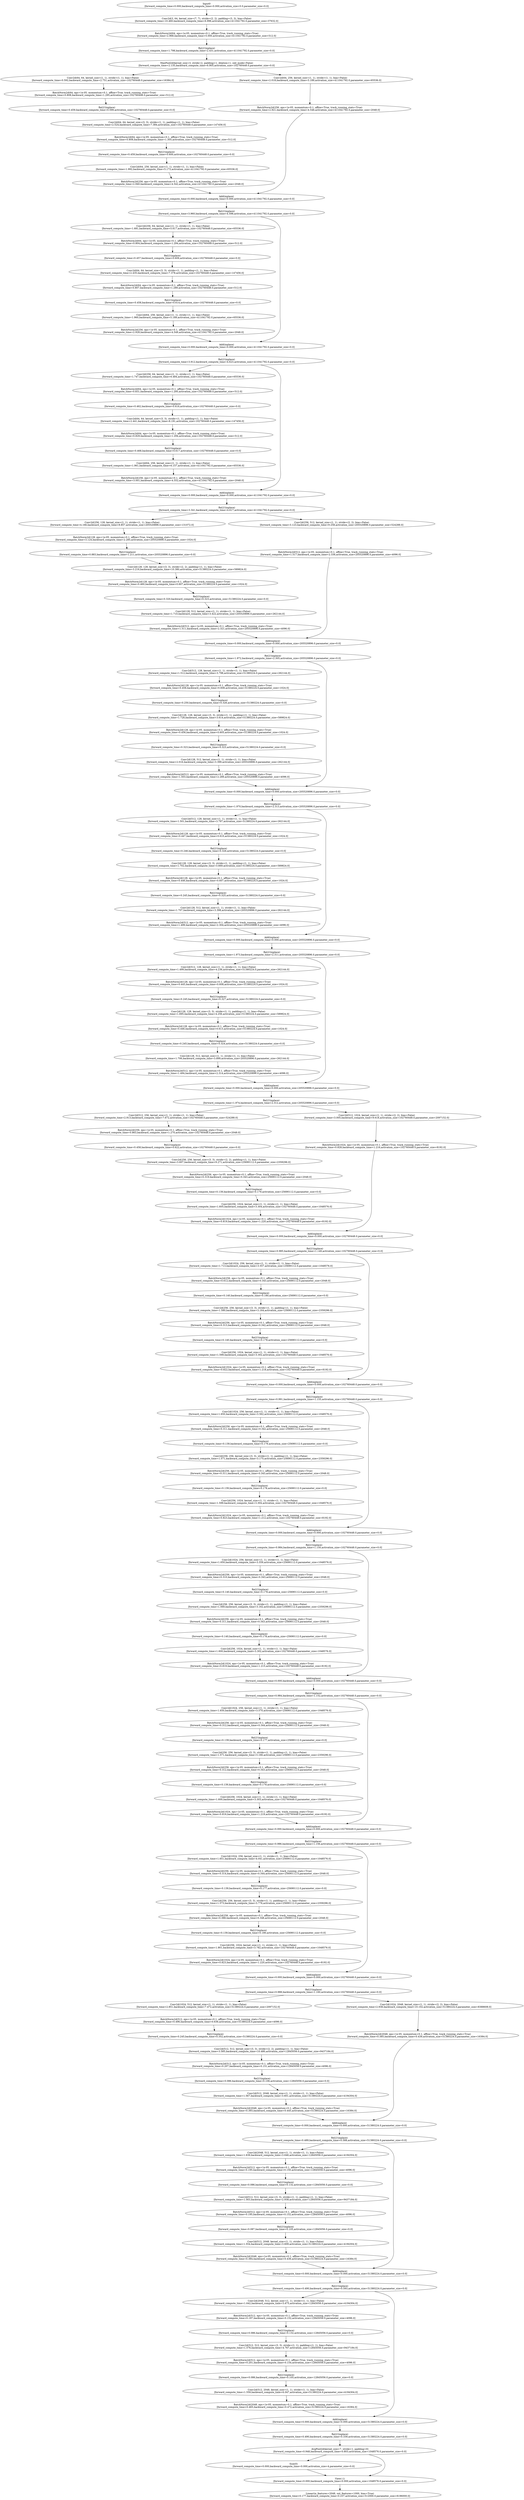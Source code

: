 digraph {
	node1 [label="Input0\n[forward_compute_time=0.000,backward_compute_time=0.000,activation_size=0.0,parameter_size=0.0]"]
	node2 [label="Conv2d(3, 64, kernel_size=(7, 7), stride=(2, 2), padding=(3, 3), bias=False)\n[forward_compute_time=10.460,backward_compute_time=6.996,activation_size=411041792.0,parameter_size=37632.0]"]
	node3 [label="BatchNorm2d(64, eps=1e-05, momentum=0.1, affine=True, track_running_stats=True)\n[forward_compute_time=2.968,backward_compute_time=5.000,activation_size=411041792.0,parameter_size=512.0]"]
	node4 [label="ReLU(inplace)\n[forward_compute_time=1.798,backward_compute_time=2.431,activation_size=411041792.0,parameter_size=0.0]"]
	node5 [label="MaxPool2d(kernel_size=3, stride=2, padding=1, dilation=1, ceil_mode=False)\n[forward_compute_time=2.135,backward_compute_time=6.905,activation_size=102760448.0,parameter_size=0.0]"]
	node6 [label="Conv2d(64, 64, kernel_size=(1, 1), stride=(1, 1), bias=False)\n[forward_compute_time=0.592,backward_compute_time=2.751,activation_size=102760448.0,parameter_size=16384.0]"]
	node7 [label="BatchNorm2d(64, eps=1e-05, momentum=0.1, affine=True, track_running_stats=True)\n[forward_compute_time=0.808,backward_compute_time=1.295,activation_size=102760448.0,parameter_size=512.0]"]
	node8 [label="ReLU(inplace)\n[forward_compute_time=0.459,backward_compute_time=0.599,activation_size=102760448.0,parameter_size=0.0]"]
	node9 [label="Conv2d(64, 64, kernel_size=(3, 3), stride=(1, 1), padding=(1, 1), bias=False)\n[forward_compute_time=2.524,backward_compute_time=7.384,activation_size=102760448.0,parameter_size=147456.0]"]
	node10 [label="BatchNorm2d(64, eps=1e-05, momentum=0.1, affine=True, track_running_stats=True)\n[forward_compute_time=0.808,backward_compute_time=1.305,activation_size=102760448.0,parameter_size=512.0]"]
	node11 [label="ReLU(inplace)\n[forward_compute_time=0.459,backward_compute_time=0.600,activation_size=102760448.0,parameter_size=0.0]"]
	node12 [label="Conv2d(64, 256, kernel_size=(1, 1), stride=(1, 1), bias=False)\n[forward_compute_time=1.992,backward_compute_time=5.173,activation_size=411041792.0,parameter_size=65536.0]"]
	node13 [label="BatchNorm2d(256, eps=1e-05, momentum=0.1, affine=True, track_running_stats=True)\n[forward_compute_time=2.940,backward_compute_time=4.542,activation_size=411041792.0,parameter_size=2048.0]"]
	node14 [label="Conv2d(64, 256, kernel_size=(1, 1), stride=(1, 1), bias=False)\n[forward_compute_time=2.018,backward_compute_time=5.189,activation_size=411041792.0,parameter_size=65536.0]"]
	node15 [label="BatchNorm2d(256, eps=1e-05, momentum=0.1, affine=True, track_running_stats=True)\n[forward_compute_time=2.921,backward_compute_time=4.546,activation_size=411041792.0,parameter_size=2048.0]"]
	node16 [label="Add(inplace)\n[forward_compute_time=0.000,backward_compute_time=0.000,activation_size=411041792.0,parameter_size=0.0]"]
	node17 [label="ReLU(inplace)\n[forward_compute_time=3.960,backward_compute_time=4.598,activation_size=411041792.0,parameter_size=0.0]"]
	node18 [label="Conv2d(256, 64, kernel_size=(1, 1), stride=(1, 1), bias=False)\n[forward_compute_time=1.681,backward_compute_time=5.617,activation_size=102760448.0,parameter_size=65536.0]"]
	node19 [label="BatchNorm2d(64, eps=1e-05, momentum=0.1, affine=True, track_running_stats=True)\n[forward_compute_time=0.804,backward_compute_time=1.294,activation_size=102760448.0,parameter_size=512.0]"]
	node20 [label="ReLU(inplace)\n[forward_compute_time=0.457,backward_compute_time=0.609,activation_size=102760448.0,parameter_size=0.0]"]
	node21 [label="Conv2d(64, 64, kernel_size=(3, 3), stride=(1, 1), padding=(1, 1), bias=False)\n[forward_compute_time=2.435,backward_compute_time=7.378,activation_size=102760448.0,parameter_size=147456.0]"]
	node22 [label="BatchNorm2d(64, eps=1e-05, momentum=0.1, affine=True, track_running_stats=True)\n[forward_compute_time=0.807,backward_compute_time=1.289,activation_size=102760448.0,parameter_size=512.0]"]
	node23 [label="ReLU(inplace)\n[forward_compute_time=0.458,backward_compute_time=0.614,activation_size=102760448.0,parameter_size=0.0]"]
	node24 [label="Conv2d(64, 256, kernel_size=(1, 1), stride=(1, 1), bias=False)\n[forward_compute_time=1.960,backward_compute_time=5.189,activation_size=411041792.0,parameter_size=65536.0]"]
	node25 [label="BatchNorm2d(256, eps=1e-05, momentum=0.1, affine=True, track_running_stats=True)\n[forward_compute_time=2.928,backward_compute_time=4.549,activation_size=411041792.0,parameter_size=2048.0]"]
	node26 [label="Add(inplace)\n[forward_compute_time=0.000,backward_compute_time=0.000,activation_size=411041792.0,parameter_size=0.0]"]
	node27 [label="ReLU(inplace)\n[forward_compute_time=3.912,backward_compute_time=4.623,activation_size=411041792.0,parameter_size=0.0]"]
	node28 [label="Conv2d(256, 64, kernel_size=(1, 1), stride=(1, 1), bias=False)\n[forward_compute_time=1.747,backward_compute_time=6.484,activation_size=102760448.0,parameter_size=65536.0]"]
	node29 [label="BatchNorm2d(64, eps=1e-05, momentum=0.1, affine=True, track_running_stats=True)\n[forward_compute_time=0.831,backward_compute_time=1.295,activation_size=102760448.0,parameter_size=512.0]"]
	node30 [label="ReLU(inplace)\n[forward_compute_time=0.462,backward_compute_time=0.616,activation_size=102760448.0,parameter_size=0.0]"]
	node31 [label="Conv2d(64, 64, kernel_size=(3, 3), stride=(1, 1), padding=(1, 1), bias=False)\n[forward_compute_time=2.441,backward_compute_time=8.191,activation_size=102760448.0,parameter_size=147456.0]"]
	node32 [label="BatchNorm2d(64, eps=1e-05, momentum=0.1, affine=True, track_running_stats=True)\n[forward_compute_time=0.829,backward_compute_time=1.294,activation_size=102760448.0,parameter_size=512.0]"]
	node33 [label="ReLU(inplace)\n[forward_compute_time=0.468,backward_compute_time=0.617,activation_size=102760448.0,parameter_size=0.0]"]
	node34 [label="Conv2d(64, 256, kernel_size=(1, 1), stride=(1, 1), bias=False)\n[forward_compute_time=1.961,backward_compute_time=6.157,activation_size=411041792.0,parameter_size=65536.0]"]
	node35 [label="BatchNorm2d(256, eps=1e-05, momentum=0.1, affine=True, track_running_stats=True)\n[forward_compute_time=3.001,backward_compute_time=4.552,activation_size=411041792.0,parameter_size=2048.0]"]
	node36 [label="Add(inplace)\n[forward_compute_time=0.000,backward_compute_time=0.000,activation_size=411041792.0,parameter_size=0.0]"]
	node37 [label="ReLU(inplace)\n[forward_compute_time=3.341,backward_compute_time=4.617,activation_size=411041792.0,parameter_size=0.0]"]
	node38 [label="Conv2d(256, 128, kernel_size=(1, 1), stride=(1, 1), bias=False)\n[forward_compute_time=4.166,backward_compute_time=8.857,activation_size=205520896.0,parameter_size=131072.0]"]
	node39 [label="BatchNorm2d(128, eps=1e-05, momentum=0.1, affine=True, track_running_stats=True)\n[forward_compute_time=3.124,backward_compute_time=2.285,activation_size=205520896.0,parameter_size=1024.0]"]
	node40 [label="ReLU(inplace)\n[forward_compute_time=0.883,backward_compute_time=1.211,activation_size=205520896.0,parameter_size=0.0]"]
	node41 [label="Conv2d(128, 128, kernel_size=(3, 3), stride=(2, 2), padding=(1, 1), bias=False)\n[forward_compute_time=3.216,backward_compute_time=10.380,activation_size=51380224.0,parameter_size=589824.0]"]
	node42 [label="BatchNorm2d(128, eps=1e-05, momentum=0.1, affine=True, track_running_stats=True)\n[forward_compute_time=0.460,backward_compute_time=0.607,activation_size=51380224.0,parameter_size=1024.0]"]
	node43 [label="ReLU(inplace)\n[forward_compute_time=0.320,backward_compute_time=0.323,activation_size=51380224.0,parameter_size=0.0]"]
	node44 [label="Conv2d(128, 512, kernel_size=(1, 1), stride=(1, 1), bias=False)\n[forward_compute_time=1.710,backward_compute_time=3.422,activation_size=205520896.0,parameter_size=262144.0]"]
	node45 [label="BatchNorm2d(512, eps=1e-05, momentum=0.1, affine=True, track_running_stats=True)\n[forward_compute_time=1.511,backward_compute_time=2.321,activation_size=205520896.0,parameter_size=4096.0]"]
	node46 [label="Conv2d(256, 512, kernel_size=(1, 1), stride=(2, 2), bias=False)\n[forward_compute_time=3.123,backward_compute_time=9.258,activation_size=205520896.0,parameter_size=524288.0]"]
	node47 [label="BatchNorm2d(512, eps=1e-05, momentum=0.1, affine=True, track_running_stats=True)\n[forward_compute_time=1.517,backward_compute_time=2.336,activation_size=205520896.0,parameter_size=4096.0]"]
	node48 [label="Add(inplace)\n[forward_compute_time=0.000,backward_compute_time=0.000,activation_size=205520896.0,parameter_size=0.0]"]
	node49 [label="ReLU(inplace)\n[forward_compute_time=1.972,backward_compute_time=2.305,activation_size=205520896.0,parameter_size=0.0]"]
	node50 [label="Conv2d(512, 128, kernel_size=(1, 1), stride=(1, 1), bias=False)\n[forward_compute_time=1.512,backward_compute_time=3.798,activation_size=51380224.0,parameter_size=262144.0]"]
	node51 [label="BatchNorm2d(128, eps=1e-05, momentum=0.1, affine=True, track_running_stats=True)\n[forward_compute_time=0.458,backward_compute_time=0.608,activation_size=51380224.0,parameter_size=1024.0]"]
	node52 [label="ReLU(inplace)\n[forward_compute_time=0.250,backward_compute_time=0.326,activation_size=51380224.0,parameter_size=0.0]"]
	node53 [label="Conv2d(128, 128, kernel_size=(3, 3), stride=(1, 1), padding=(1, 1), bias=False)\n[forward_compute_time=1.728,backward_compute_time=3.614,activation_size=51380224.0,parameter_size=589824.0]"]
	node54 [label="BatchNorm2d(128, eps=1e-05, momentum=0.1, affine=True, track_running_stats=True)\n[forward_compute_time=0.456,backward_compute_time=0.605,activation_size=51380224.0,parameter_size=1024.0]"]
	node55 [label="ReLU(inplace)\n[forward_compute_time=0.323,backward_compute_time=0.323,activation_size=51380224.0,parameter_size=0.0]"]
	node56 [label="Conv2d(128, 512, kernel_size=(1, 1), stride=(1, 1), bias=False)\n[forward_compute_time=2.016,backward_compute_time=3.399,activation_size=205520896.0,parameter_size=262144.0]"]
	node57 [label="BatchNorm2d(512, eps=1e-05, momentum=0.1, affine=True, track_running_stats=True)\n[forward_compute_time=1.503,backward_compute_time=2.289,activation_size=205520896.0,parameter_size=4096.0]"]
	node58 [label="Add(inplace)\n[forward_compute_time=0.000,backward_compute_time=0.000,activation_size=205520896.0,parameter_size=0.0]"]
	node59 [label="ReLU(inplace)\n[forward_compute_time=1.970,backward_compute_time=2.313,activation_size=205520896.0,parameter_size=0.0]"]
	node60 [label="Conv2d(512, 128, kernel_size=(1, 1), stride=(1, 1), bias=False)\n[forward_compute_time=1.501,backward_compute_time=3.797,activation_size=51380224.0,parameter_size=262144.0]"]
	node61 [label="BatchNorm2d(128, eps=1e-05, momentum=0.1, affine=True, track_running_stats=True)\n[forward_compute_time=0.447,backward_compute_time=0.610,activation_size=51380224.0,parameter_size=1024.0]"]
	node62 [label="ReLU(inplace)\n[forward_compute_time=0.246,backward_compute_time=0.326,activation_size=51380224.0,parameter_size=0.0]"]
	node63 [label="Conv2d(128, 128, kernel_size=(3, 3), stride=(1, 1), padding=(1, 1), bias=False)\n[forward_compute_time=1.702,backward_compute_time=3.669,activation_size=51380224.0,parameter_size=589824.0]"]
	node64 [label="BatchNorm2d(128, eps=1e-05, momentum=0.1, affine=True, track_running_stats=True)\n[forward_compute_time=0.446,backward_compute_time=0.607,activation_size=51380224.0,parameter_size=1024.0]"]
	node65 [label="ReLU(inplace)\n[forward_compute_time=0.245,backward_compute_time=0.325,activation_size=51380224.0,parameter_size=0.0]"]
	node66 [label="Conv2d(128, 512, kernel_size=(1, 1), stride=(1, 1), bias=False)\n[forward_compute_time=1.707,backward_compute_time=3.398,activation_size=205520896.0,parameter_size=262144.0]"]
	node67 [label="BatchNorm2d(512, eps=1e-05, momentum=0.1, affine=True, track_running_stats=True)\n[forward_compute_time=1.499,backward_compute_time=2.304,activation_size=205520896.0,parameter_size=4096.0]"]
	node68 [label="Add(inplace)\n[forward_compute_time=0.000,backward_compute_time=0.000,activation_size=205520896.0,parameter_size=0.0]"]
	node69 [label="ReLU(inplace)\n[forward_compute_time=1.973,backward_compute_time=2.311,activation_size=205520896.0,parameter_size=0.0]"]
	node70 [label="Conv2d(512, 128, kernel_size=(1, 1), stride=(1, 1), bias=False)\n[forward_compute_time=1.499,backward_compute_time=4.236,activation_size=51380224.0,parameter_size=262144.0]"]
	node71 [label="BatchNorm2d(128, eps=1e-05, momentum=0.1, affine=True, track_running_stats=True)\n[forward_compute_time=0.445,backward_compute_time=0.608,activation_size=51380224.0,parameter_size=1024.0]"]
	node72 [label="ReLU(inplace)\n[forward_compute_time=0.245,backward_compute_time=0.327,activation_size=51380224.0,parameter_size=0.0]"]
	node73 [label="Conv2d(128, 128, kernel_size=(3, 3), stride=(1, 1), padding=(1, 1), bias=False)\n[forward_compute_time=1.695,backward_compute_time=4.256,activation_size=51380224.0,parameter_size=589824.0]"]
	node74 [label="BatchNorm2d(128, eps=1e-05, momentum=0.1, affine=True, track_running_stats=True)\n[forward_compute_time=0.446,backward_compute_time=0.613,activation_size=51380224.0,parameter_size=1024.0]"]
	node75 [label="ReLU(inplace)\n[forward_compute_time=0.245,backward_compute_time=0.324,activation_size=51380224.0,parameter_size=0.0]"]
	node76 [label="Conv2d(128, 512, kernel_size=(1, 1), stride=(1, 1), bias=False)\n[forward_compute_time=1.706,backward_compute_time=3.899,activation_size=205520896.0,parameter_size=262144.0]"]
	node77 [label="BatchNorm2d(512, eps=1e-05, momentum=0.1, affine=True, track_running_stats=True)\n[forward_compute_time=1.494,backward_compute_time=2.314,activation_size=205520896.0,parameter_size=4096.0]"]
	node78 [label="Add(inplace)\n[forward_compute_time=0.000,backward_compute_time=0.000,activation_size=205520896.0,parameter_size=0.0]"]
	node79 [label="ReLU(inplace)\n[forward_compute_time=1.974,backward_compute_time=2.312,activation_size=205520896.0,parameter_size=0.0]"]
	node80 [label="Conv2d(512, 256, kernel_size=(1, 1), stride=(1, 1), bias=False)\n[forward_compute_time=2.913,backward_compute_time=7.672,activation_size=102760448.0,parameter_size=524288.0]"]
	node81 [label="BatchNorm2d(256, eps=1e-05, momentum=0.1, affine=True, track_running_stats=True)\n[forward_compute_time=0.863,backward_compute_time=1.270,activation_size=102760448.0,parameter_size=2048.0]"]
	node82 [label="ReLU(inplace)\n[forward_compute_time=0.458,backward_compute_time=0.622,activation_size=102760448.0,parameter_size=0.0]"]
	node83 [label="Conv2d(256, 256, kernel_size=(3, 3), stride=(2, 2), padding=(1, 1), bias=False)\n[forward_compute_time=3.607,backward_compute_time=9.271,activation_size=25690112.0,parameter_size=2359296.0]"]
	node84 [label="BatchNorm2d(256, eps=1e-05, momentum=0.1, affine=True, track_running_stats=True)\n[forward_compute_time=0.319,backward_compute_time=0.343,activation_size=25690112.0,parameter_size=2048.0]"]
	node85 [label="ReLU(inplace)\n[forward_compute_time=0.139,backward_compute_time=0.179,activation_size=25690112.0,parameter_size=0.0]"]
	node86 [label="Conv2d(256, 1024, kernel_size=(1, 1), stride=(1, 1), bias=False)\n[forward_compute_time=1.605,backward_compute_time=3.304,activation_size=102760448.0,parameter_size=1048576.0]"]
	node87 [label="BatchNorm2d(1024, eps=1e-05, momentum=0.1, affine=True, track_running_stats=True)\n[forward_compute_time=0.819,backward_compute_time=1.220,activation_size=102760448.0,parameter_size=8192.0]"]
	node88 [label="Conv2d(512, 1024, kernel_size=(1, 1), stride=(2, 2), bias=False)\n[forward_compute_time=3.005,backward_compute_time=9.618,activation_size=102760448.0,parameter_size=2097152.0]"]
	node89 [label="BatchNorm2d(1024, eps=1e-05, momentum=0.1, affine=True, track_running_stats=True)\n[forward_compute_time=0.828,backward_compute_time=1.216,activation_size=102760448.0,parameter_size=8192.0]"]
	node90 [label="Add(inplace)\n[forward_compute_time=0.000,backward_compute_time=0.000,activation_size=102760448.0,parameter_size=0.0]"]
	node91 [label="ReLU(inplace)\n[forward_compute_time=0.985,backward_compute_time=1.149,activation_size=102760448.0,parameter_size=0.0]"]
	node92 [label="Conv2d(1024, 256, kernel_size=(1, 1), stride=(1, 1), bias=False)\n[forward_compute_time=1.713,backward_compute_time=3.557,activation_size=25690112.0,parameter_size=1048576.0]"]
	node93 [label="BatchNorm2d(256, eps=1e-05, momentum=0.1, affine=True, track_running_stats=True)\n[forward_compute_time=0.612,backward_compute_time=0.343,activation_size=25690112.0,parameter_size=2048.0]"]
	node94 [label="ReLU(inplace)\n[forward_compute_time=0.140,backward_compute_time=0.180,activation_size=25690112.0,parameter_size=0.0]"]
	node95 [label="Conv2d(256, 256, kernel_size=(3, 3), stride=(1, 1), padding=(1, 1), bias=False)\n[forward_compute_time=1.580,backward_compute_time=3.164,activation_size=25690112.0,parameter_size=2359296.0]"]
	node96 [label="BatchNorm2d(256, eps=1e-05, momentum=0.1, affine=True, track_running_stats=True)\n[forward_compute_time=0.313,backward_compute_time=0.342,activation_size=25690112.0,parameter_size=2048.0]"]
	node97 [label="ReLU(inplace)\n[forward_compute_time=0.140,backward_compute_time=0.178,activation_size=25690112.0,parameter_size=0.0]"]
	node98 [label="Conv2d(256, 1024, kernel_size=(1, 1), stride=(1, 1), bias=False)\n[forward_compute_time=1.599,backward_compute_time=3.302,activation_size=102760448.0,parameter_size=1048576.0]"]
	node99 [label="BatchNorm2d(1024, eps=1e-05, momentum=0.1, affine=True, track_running_stats=True)\n[forward_compute_time=0.822,backward_compute_time=1.218,activation_size=102760448.0,parameter_size=8192.0]"]
	node100 [label="Add(inplace)\n[forward_compute_time=0.000,backward_compute_time=0.000,activation_size=102760448.0,parameter_size=0.0]"]
	node101 [label="ReLU(inplace)\n[forward_compute_time=0.991,backward_compute_time=1.155,activation_size=102760448.0,parameter_size=0.0]"]
	node102 [label="Conv2d(1024, 256, kernel_size=(1, 1), stride=(1, 1), bias=False)\n[forward_compute_time=1.650,backward_compute_time=3.562,activation_size=25690112.0,parameter_size=1048576.0]"]
	node103 [label="BatchNorm2d(256, eps=1e-05, momentum=0.1, affine=True, track_running_stats=True)\n[forward_compute_time=0.311,backward_compute_time=0.342,activation_size=25690112.0,parameter_size=2048.0]"]
	node104 [label="ReLU(inplace)\n[forward_compute_time=0.139,backward_compute_time=0.179,activation_size=25690112.0,parameter_size=0.0]"]
	node105 [label="Conv2d(256, 256, kernel_size=(3, 3), stride=(1, 1), padding=(1, 1), bias=False)\n[forward_compute_time=1.571,backward_compute_time=3.175,activation_size=25690112.0,parameter_size=2359296.0]"]
	node106 [label="BatchNorm2d(256, eps=1e-05, momentum=0.1, affine=True, track_running_stats=True)\n[forward_compute_time=0.311,backward_compute_time=0.343,activation_size=25690112.0,parameter_size=2048.0]"]
	node107 [label="ReLU(inplace)\n[forward_compute_time=0.139,backward_compute_time=0.178,activation_size=25690112.0,parameter_size=0.0]"]
	node108 [label="Conv2d(256, 1024, kernel_size=(1, 1), stride=(1, 1), bias=False)\n[forward_compute_time=1.599,backward_compute_time=3.304,activation_size=102760448.0,parameter_size=1048576.0]"]
	node109 [label="BatchNorm2d(1024, eps=1e-05, momentum=0.1, affine=True, track_running_stats=True)\n[forward_compute_time=0.823,backward_compute_time=1.212,activation_size=102760448.0,parameter_size=8192.0]"]
	node110 [label="Add(inplace)\n[forward_compute_time=0.000,backward_compute_time=0.000,activation_size=102760448.0,parameter_size=0.0]"]
	node111 [label="ReLU(inplace)\n[forward_compute_time=0.984,backward_compute_time=1.150,activation_size=102760448.0,parameter_size=0.0]"]
	node112 [label="Conv2d(1024, 256, kernel_size=(1, 1), stride=(1, 1), bias=False)\n[forward_compute_time=1.650,backward_compute_time=3.559,activation_size=25690112.0,parameter_size=1048576.0]"]
	node113 [label="BatchNorm2d(256, eps=1e-05, momentum=0.1, affine=True, track_running_stats=True)\n[forward_compute_time=0.310,backward_compute_time=0.343,activation_size=25690112.0,parameter_size=2048.0]"]
	node114 [label="ReLU(inplace)\n[forward_compute_time=0.140,backward_compute_time=0.178,activation_size=25690112.0,parameter_size=0.0]"]
	node115 [label="Conv2d(256, 256, kernel_size=(3, 3), stride=(1, 1), padding=(1, 1), bias=False)\n[forward_compute_time=1.569,backward_compute_time=3.162,activation_size=25690112.0,parameter_size=2359296.0]"]
	node116 [label="BatchNorm2d(256, eps=1e-05, momentum=0.1, affine=True, track_running_stats=True)\n[forward_compute_time=0.311,backward_compute_time=0.343,activation_size=25690112.0,parameter_size=2048.0]"]
	node117 [label="ReLU(inplace)\n[forward_compute_time=0.140,backward_compute_time=0.178,activation_size=25690112.0,parameter_size=0.0]"]
	node118 [label="Conv2d(256, 1024, kernel_size=(1, 1), stride=(1, 1), bias=False)\n[forward_compute_time=1.600,backward_compute_time=3.302,activation_size=102760448.0,parameter_size=1048576.0]"]
	node119 [label="BatchNorm2d(1024, eps=1e-05, momentum=0.1, affine=True, track_running_stats=True)\n[forward_compute_time=0.819,backward_compute_time=1.215,activation_size=102760448.0,parameter_size=8192.0]"]
	node120 [label="Add(inplace)\n[forward_compute_time=0.000,backward_compute_time=0.000,activation_size=102760448.0,parameter_size=0.0]"]
	node121 [label="ReLU(inplace)\n[forward_compute_time=0.984,backward_compute_time=1.152,activation_size=102760448.0,parameter_size=0.0]"]
	node122 [label="Conv2d(1024, 256, kernel_size=(1, 1), stride=(1, 1), bias=False)\n[forward_compute_time=1.650,backward_compute_time=3.570,activation_size=25690112.0,parameter_size=1048576.0]"]
	node123 [label="BatchNorm2d(256, eps=1e-05, momentum=0.1, affine=True, track_running_stats=True)\n[forward_compute_time=0.312,backward_compute_time=0.344,activation_size=25690112.0,parameter_size=2048.0]"]
	node124 [label="ReLU(inplace)\n[forward_compute_time=0.139,backward_compute_time=0.177,activation_size=25690112.0,parameter_size=0.0]"]
	node125 [label="Conv2d(256, 256, kernel_size=(3, 3), stride=(1, 1), padding=(1, 1), bias=False)\n[forward_compute_time=1.571,backward_compute_time=3.166,activation_size=25690112.0,parameter_size=2359296.0]"]
	node126 [label="BatchNorm2d(256, eps=1e-05, momentum=0.1, affine=True, track_running_stats=True)\n[forward_compute_time=0.312,backward_compute_time=0.343,activation_size=25690112.0,parameter_size=2048.0]"]
	node127 [label="ReLU(inplace)\n[forward_compute_time=0.139,backward_compute_time=0.179,activation_size=25690112.0,parameter_size=0.0]"]
	node128 [label="Conv2d(256, 1024, kernel_size=(1, 1), stride=(1, 1), bias=False)\n[forward_compute_time=1.600,backward_compute_time=3.303,activation_size=102760448.0,parameter_size=1048576.0]"]
	node129 [label="BatchNorm2d(1024, eps=1e-05, momentum=0.1, affine=True, track_running_stats=True)\n[forward_compute_time=0.816,backward_compute_time=1.219,activation_size=102760448.0,parameter_size=8192.0]"]
	node130 [label="Add(inplace)\n[forward_compute_time=0.000,backward_compute_time=0.000,activation_size=102760448.0,parameter_size=0.0]"]
	node131 [label="ReLU(inplace)\n[forward_compute_time=0.986,backward_compute_time=1.156,activation_size=102760448.0,parameter_size=0.0]"]
	node132 [label="Conv2d(1024, 256, kernel_size=(1, 1), stride=(1, 1), bias=False)\n[forward_compute_time=1.651,backward_compute_time=4.041,activation_size=25690112.0,parameter_size=1048576.0]"]
	node133 [label="BatchNorm2d(256, eps=1e-05, momentum=0.1, affine=True, track_running_stats=True)\n[forward_compute_time=0.314,backward_compute_time=0.344,activation_size=25690112.0,parameter_size=2048.0]"]
	node134 [label="ReLU(inplace)\n[forward_compute_time=0.139,backward_compute_time=0.177,activation_size=25690112.0,parameter_size=0.0]"]
	node135 [label="Conv2d(256, 256, kernel_size=(3, 3), stride=(1, 1), padding=(1, 1), bias=False)\n[forward_compute_time=1.573,backward_compute_time=3.776,activation_size=25690112.0,parameter_size=2359296.0]"]
	node136 [label="BatchNorm2d(256, eps=1e-05, momentum=0.1, affine=True, track_running_stats=True)\n[forward_compute_time=0.388,backward_compute_time=0.348,activation_size=25690112.0,parameter_size=2048.0]"]
	node137 [label="ReLU(inplace)\n[forward_compute_time=0.139,backward_compute_time=0.180,activation_size=25690112.0,parameter_size=0.0]"]
	node138 [label="Conv2d(256, 1024, kernel_size=(1, 1), stride=(1, 1), bias=False)\n[forward_compute_time=1.901,backward_compute_time=3.782,activation_size=102760448.0,parameter_size=1048576.0]"]
	node139 [label="BatchNorm2d(1024, eps=1e-05, momentum=0.1, affine=True, track_running_stats=True)\n[forward_compute_time=0.823,backward_compute_time=1.220,activation_size=102760448.0,parameter_size=8192.0]"]
	node140 [label="Add(inplace)\n[forward_compute_time=0.000,backward_compute_time=0.000,activation_size=102760448.0,parameter_size=0.0]"]
	node141 [label="ReLU(inplace)\n[forward_compute_time=0.988,backward_compute_time=1.160,activation_size=102760448.0,parameter_size=0.0]"]
	node142 [label="Conv2d(1024, 512, kernel_size=(1, 1), stride=(1, 1), bias=False)\n[forward_compute_time=2.851,backward_compute_time=7.472,activation_size=51380224.0,parameter_size=2097152.0]"]
	node143 [label="BatchNorm2d(512, eps=1e-05, momentum=0.1, affine=True, track_running_stats=True)\n[forward_compute_time=0.496,backward_compute_time=0.636,activation_size=51380224.0,parameter_size=4096.0]"]
	node144 [label="ReLU(inplace)\n[forward_compute_time=0.245,backward_compute_time=0.352,activation_size=51380224.0,parameter_size=0.0]"]
	node145 [label="Conv2d(512, 512, kernel_size=(3, 3), stride=(2, 2), padding=(1, 1), bias=False)\n[forward_compute_time=3.585,backward_compute_time=10.480,activation_size=12845056.0,parameter_size=9437184.0]"]
	node146 [label="BatchNorm2d(512, eps=1e-05, momentum=0.1, affine=True, track_running_stats=True)\n[forward_compute_time=0.207,backward_compute_time=0.151,activation_size=12845056.0,parameter_size=4096.0]"]
	node147 [label="ReLU(inplace)\n[forward_compute_time=0.086,backward_compute_time=0.106,activation_size=12845056.0,parameter_size=0.0]"]
	node148 [label="Conv2d(512, 2048, kernel_size=(1, 1), stride=(1, 1), bias=False)\n[forward_compute_time=1.567,backward_compute_time=3.601,activation_size=51380224.0,parameter_size=4194304.0]"]
	node149 [label="BatchNorm2d(2048, eps=1e-05, momentum=0.1, affine=True, track_running_stats=True)\n[forward_compute_time=0.393,backward_compute_time=0.445,activation_size=51380224.0,parameter_size=16384.0]"]
	node150 [label="Conv2d(1024, 2048, kernel_size=(1, 1), stride=(2, 2), bias=False)\n[forward_compute_time=2.938,backward_compute_time=10.102,activation_size=51380224.0,parameter_size=8388608.0]"]
	node151 [label="BatchNorm2d(2048, eps=1e-05, momentum=0.1, affine=True, track_running_stats=True)\n[forward_compute_time=0.385,backward_compute_time=0.439,activation_size=51380224.0,parameter_size=16384.0]"]
	node152 [label="Add(inplace)\n[forward_compute_time=0.000,backward_compute_time=0.000,activation_size=51380224.0,parameter_size=0.0]"]
	node153 [label="ReLU(inplace)\n[forward_compute_time=0.489,backward_compute_time=0.588,activation_size=51380224.0,parameter_size=0.0]"]
	node154 [label="Conv2d(2048, 512, kernel_size=(1, 1), stride=(1, 1), bias=False)\n[forward_compute_time=1.639,backward_compute_time=3.646,activation_size=12845056.0,parameter_size=4194304.0]"]
	node155 [label="BatchNorm2d(512, eps=1e-05, momentum=0.1, affine=True, track_running_stats=True)\n[forward_compute_time=0.195,backward_compute_time=0.150,activation_size=12845056.0,parameter_size=4096.0]"]
	node156 [label="ReLU(inplace)\n[forward_compute_time=0.086,backward_compute_time=0.132,activation_size=12845056.0,parameter_size=0.0]"]
	node157 [label="Conv2d(512, 512, kernel_size=(3, 3), stride=(1, 1), padding=(1, 1), bias=False)\n[forward_compute_time=1.563,backward_compute_time=2.938,activation_size=12845056.0,parameter_size=9437184.0]"]
	node158 [label="BatchNorm2d(512, eps=1e-05, momentum=0.1, affine=True, track_running_stats=True)\n[forward_compute_time=0.195,backward_compute_time=0.152,activation_size=12845056.0,parameter_size=4096.0]"]
	node159 [label="ReLU(inplace)\n[forward_compute_time=0.087,backward_compute_time=0.105,activation_size=12845056.0,parameter_size=0.0]"]
	node160 [label="Conv2d(512, 2048, kernel_size=(1, 1), stride=(1, 1), bias=False)\n[forward_compute_time=1.554,backward_compute_time=3.609,activation_size=51380224.0,parameter_size=4194304.0]"]
	node161 [label="BatchNorm2d(2048, eps=1e-05, momentum=0.1, affine=True, track_running_stats=True)\n[forward_compute_time=0.384,backward_compute_time=0.436,activation_size=51380224.0,parameter_size=16384.0]"]
	node162 [label="Add(inplace)\n[forward_compute_time=0.000,backward_compute_time=0.000,activation_size=51380224.0,parameter_size=0.0]"]
	node163 [label="ReLU(inplace)\n[forward_compute_time=0.490,backward_compute_time=0.593,activation_size=51380224.0,parameter_size=0.0]"]
	node164 [label="Conv2d(2048, 512, kernel_size=(1, 1), stride=(1, 1), bias=False)\n[forward_compute_time=1.642,backward_compute_time=5.675,activation_size=12845056.0,parameter_size=4194304.0]"]
	node165 [label="BatchNorm2d(512, eps=1e-05, momentum=0.1, affine=True, track_running_stats=True)\n[forward_compute_time=0.197,backward_compute_time=0.152,activation_size=12845056.0,parameter_size=4096.0]"]
	node166 [label="ReLU(inplace)\n[forward_compute_time=0.086,backward_compute_time=0.132,activation_size=12845056.0,parameter_size=0.0]"]
	node167 [label="Conv2d(512, 512, kernel_size=(3, 3), stride=(1, 1), padding=(1, 1), bias=False)\n[forward_compute_time=1.576,backward_compute_time=4.767,activation_size=12845056.0,parameter_size=9437184.0]"]
	node168 [label="BatchNorm2d(512, eps=1e-05, momentum=0.1, affine=True, track_running_stats=True)\n[forward_compute_time=0.201,backward_compute_time=0.154,activation_size=12845056.0,parameter_size=4096.0]"]
	node169 [label="ReLU(inplace)\n[forward_compute_time=0.086,backward_compute_time=0.105,activation_size=12845056.0,parameter_size=0.0]"]
	node170 [label="Conv2d(512, 2048, kernel_size=(1, 1), stride=(1, 1), bias=False)\n[forward_compute_time=1.559,backward_compute_time=6.047,activation_size=51380224.0,parameter_size=4194304.0]"]
	node171 [label="BatchNorm2d(2048, eps=1e-05, momentum=0.1, affine=True, track_running_stats=True)\n[forward_compute_time=0.465,backward_compute_time=0.472,activation_size=51380224.0,parameter_size=16384.0]"]
	node172 [label="Add(inplace)\n[forward_compute_time=0.000,backward_compute_time=0.000,activation_size=51380224.0,parameter_size=0.0]"]
	node173 [label="ReLU(inplace)\n[forward_compute_time=0.490,backward_compute_time=0.339,activation_size=51380224.0,parameter_size=0.0]"]
	node174 [label="AvgPool2d(kernel_size=7, stride=1, padding=0)\n[forward_compute_time=0.948,backward_compute_time=0.803,activation_size=1048576.0,parameter_size=0.0]"]
	node175 [label="Size(0)\n[forward_compute_time=0.000,backward_compute_time=0.000,activation_size=4,parameter_size=0.0]"]
	node176 [label="View(-1)\n[forward_compute_time=0.000,backward_compute_time=0.000,activation_size=1048576.0,parameter_size=0.0]"]
	node177 [label="Linear(in_features=2048, out_features=1000, bias=True)\n[forward_compute_time=0.177,backward_compute_time=0.237,activation_size=512000.0,parameter_size=8196000.0]"]
	node1 -> node2
	node2 -> node3
	node3 -> node4
	node4 -> node5
	node5 -> node6
	node5 -> node14
	node6 -> node7
	node7 -> node8
	node8 -> node9
	node9 -> node10
	node10 -> node11
	node11 -> node12
	node12 -> node13
	node13 -> node16
	node14 -> node15
	node15 -> node16
	node16 -> node17
	node17 -> node18
	node17 -> node26
	node18 -> node19
	node19 -> node20
	node20 -> node21
	node21 -> node22
	node22 -> node23
	node23 -> node24
	node24 -> node25
	node25 -> node26
	node26 -> node27
	node27 -> node28
	node27 -> node36
	node28 -> node29
	node29 -> node30
	node30 -> node31
	node31 -> node32
	node32 -> node33
	node33 -> node34
	node34 -> node35
	node35 -> node36
	node36 -> node37
	node37 -> node38
	node37 -> node46
	node38 -> node39
	node39 -> node40
	node40 -> node41
	node41 -> node42
	node42 -> node43
	node43 -> node44
	node44 -> node45
	node45 -> node48
	node46 -> node47
	node47 -> node48
	node48 -> node49
	node49 -> node50
	node49 -> node58
	node50 -> node51
	node51 -> node52
	node52 -> node53
	node53 -> node54
	node54 -> node55
	node55 -> node56
	node56 -> node57
	node57 -> node58
	node58 -> node59
	node59 -> node60
	node59 -> node68
	node60 -> node61
	node61 -> node62
	node62 -> node63
	node63 -> node64
	node64 -> node65
	node65 -> node66
	node66 -> node67
	node67 -> node68
	node68 -> node69
	node69 -> node70
	node69 -> node78
	node70 -> node71
	node71 -> node72
	node72 -> node73
	node73 -> node74
	node74 -> node75
	node75 -> node76
	node76 -> node77
	node77 -> node78
	node78 -> node79
	node79 -> node80
	node79 -> node88
	node80 -> node81
	node81 -> node82
	node82 -> node83
	node83 -> node84
	node84 -> node85
	node85 -> node86
	node86 -> node87
	node87 -> node90
	node88 -> node89
	node89 -> node90
	node90 -> node91
	node91 -> node92
	node91 -> node100
	node92 -> node93
	node93 -> node94
	node94 -> node95
	node95 -> node96
	node96 -> node97
	node97 -> node98
	node98 -> node99
	node99 -> node100
	node100 -> node101
	node101 -> node102
	node101 -> node110
	node102 -> node103
	node103 -> node104
	node104 -> node105
	node105 -> node106
	node106 -> node107
	node107 -> node108
	node108 -> node109
	node109 -> node110
	node110 -> node111
	node111 -> node112
	node111 -> node120
	node112 -> node113
	node113 -> node114
	node114 -> node115
	node115 -> node116
	node116 -> node117
	node117 -> node118
	node118 -> node119
	node119 -> node120
	node120 -> node121
	node121 -> node122
	node121 -> node130
	node122 -> node123
	node123 -> node124
	node124 -> node125
	node125 -> node126
	node126 -> node127
	node127 -> node128
	node128 -> node129
	node129 -> node130
	node130 -> node131
	node131 -> node132
	node131 -> node140
	node132 -> node133
	node133 -> node134
	node134 -> node135
	node135 -> node136
	node136 -> node137
	node137 -> node138
	node138 -> node139
	node139 -> node140
	node140 -> node141
	node141 -> node142
	node141 -> node150
	node142 -> node143
	node143 -> node144
	node144 -> node145
	node145 -> node146
	node146 -> node147
	node147 -> node148
	node148 -> node149
	node149 -> node152
	node150 -> node151
	node151 -> node152
	node152 -> node153
	node153 -> node154
	node153 -> node162
	node154 -> node155
	node155 -> node156
	node156 -> node157
	node157 -> node158
	node158 -> node159
	node159 -> node160
	node160 -> node161
	node161 -> node162
	node162 -> node163
	node163 -> node164
	node163 -> node172
	node164 -> node165
	node165 -> node166
	node166 -> node167
	node167 -> node168
	node168 -> node169
	node169 -> node170
	node170 -> node171
	node171 -> node172
	node172 -> node173
	node173 -> node174
	node174 -> node175
	node174 -> node176
	node175 -> node176
	node176 -> node177
}

